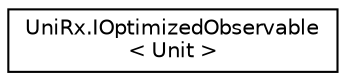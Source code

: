 digraph "Graphical Class Hierarchy"
{
 // LATEX_PDF_SIZE
  edge [fontname="Helvetica",fontsize="10",labelfontname="Helvetica",labelfontsize="10"];
  node [fontname="Helvetica",fontsize="10",shape=record];
  rankdir="LR";
  Node0 [label="UniRx.IOptimizedObservable\l\< Unit \>",height=0.2,width=0.4,color="black", fillcolor="white", style="filled",URL="$interface_uni_rx_1_1_i_optimized_observable.html",tooltip=" "];
}
